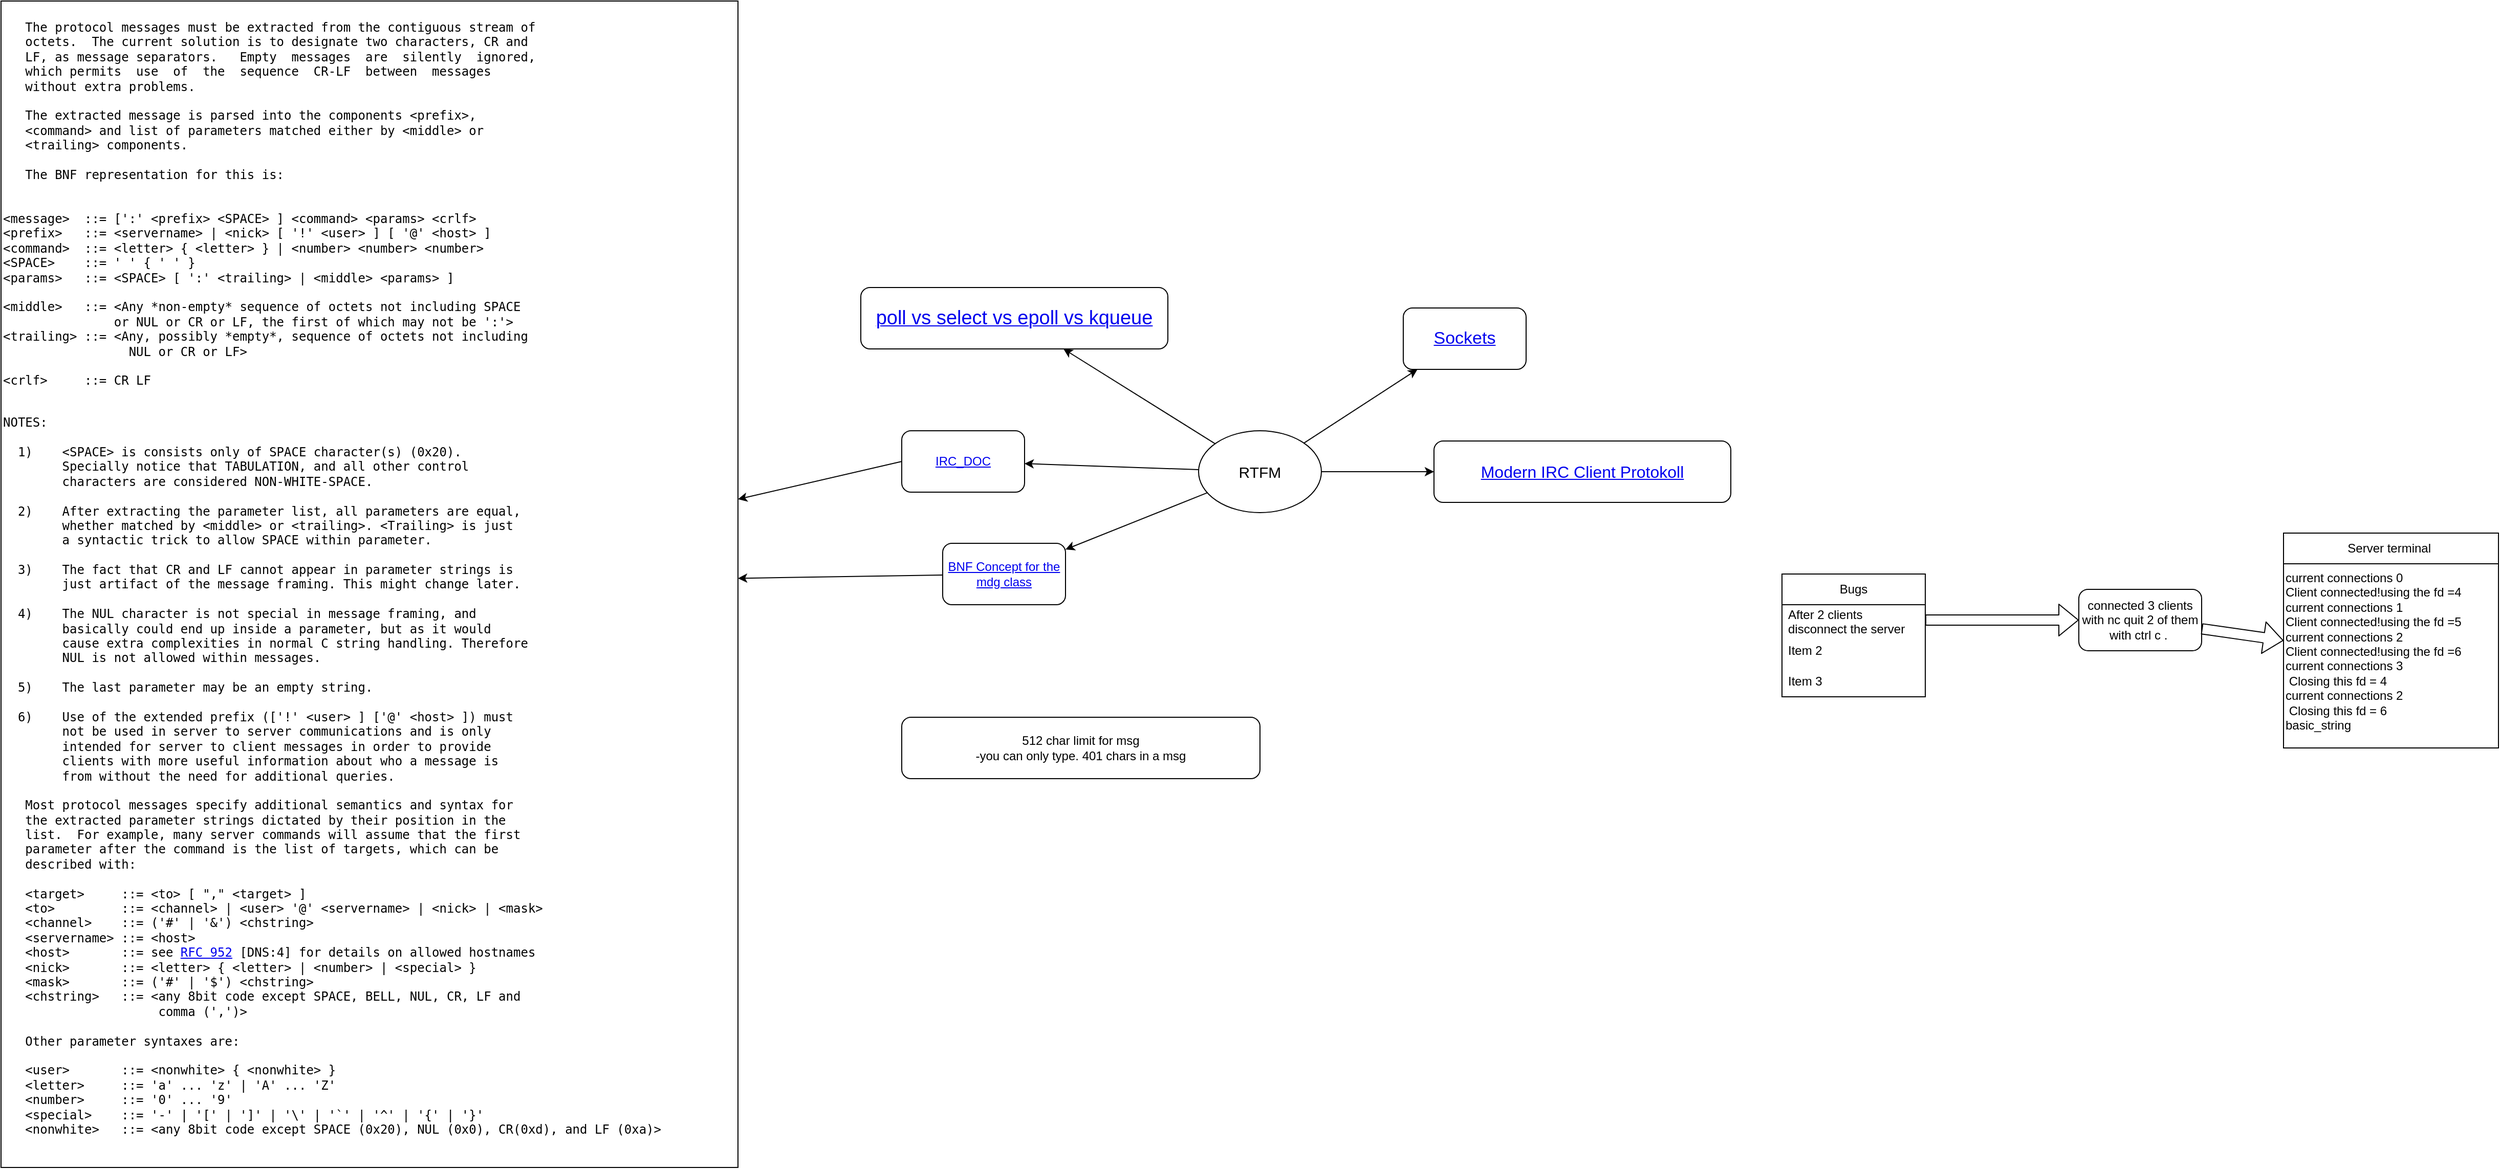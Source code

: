 <mxfile>
    <diagram id="wGuppr9kJ32sMvLZwhZV" name="Page-1">
        <mxGraphModel dx="2043" dy="1606" grid="1" gridSize="10" guides="1" tooltips="1" connect="1" arrows="1" fold="1" page="1" pageScale="1" pageWidth="850" pageHeight="1100" math="0" shadow="0">
            <root>
                <mxCell id="0"/>
                <mxCell id="1" parent="0"/>
                <mxCell id="8" value="&lt;a href=&quot;https://nima101.github.io/io_multiplexing&quot;&gt;&lt;font style=&quot;font-size: 19px;&quot;&gt;poll vs select vs epoll vs kqueue&lt;/font&gt;&lt;/a&gt;" style="rounded=1;whiteSpace=wrap;html=1;" parent="1" vertex="1">
                    <mxGeometry x="50" y="130" width="300" height="60" as="geometry"/>
                </mxCell>
                <mxCell id="9" value="&lt;a href=&quot;https://www.geeksforgeeks.org/socket-programming-cc/&quot;&gt;&lt;font style=&quot;font-size: 17px;&quot;&gt;Sockets&lt;/font&gt;&lt;/a&gt;" style="rounded=1;whiteSpace=wrap;html=1;" parent="1" vertex="1">
                    <mxGeometry x="580" y="150" width="120" height="60" as="geometry"/>
                </mxCell>
                <mxCell id="10" value="RTFM" style="ellipse;whiteSpace=wrap;html=1;fontSize=15;" parent="1" vertex="1">
                    <mxGeometry x="380" y="270" width="120" height="80" as="geometry"/>
                </mxCell>
                <mxCell id="11" value="" style="endArrow=classic;html=1;fontSize=15;" parent="1" source="10" target="8" edge="1">
                    <mxGeometry width="50" height="50" relative="1" as="geometry">
                        <mxPoint x="380" y="400" as="sourcePoint"/>
                        <mxPoint x="430" y="350" as="targetPoint"/>
                    </mxGeometry>
                </mxCell>
                <mxCell id="12" value="" style="endArrow=classic;html=1;fontSize=15;" parent="1" source="10" target="9" edge="1">
                    <mxGeometry width="50" height="50" relative="1" as="geometry">
                        <mxPoint x="470" y="280" as="sourcePoint"/>
                        <mxPoint x="520" y="230" as="targetPoint"/>
                    </mxGeometry>
                </mxCell>
                <mxCell id="15" value="" style="endArrow=classic;html=1;fontColor=#FFFFFF;" parent="1" source="10" target="16" edge="1">
                    <mxGeometry width="50" height="50" relative="1" as="geometry">
                        <mxPoint x="600" y="350" as="sourcePoint"/>
                        <mxPoint x="630" y="323.333" as="targetPoint"/>
                        <Array as="points"/>
                    </mxGeometry>
                </mxCell>
                <mxCell id="16" value="&lt;a href=&quot;https://modern.ircdocs.horse/&quot; style=&quot;font-size: 16px;&quot;&gt;Modern IRC Client Protokoll&lt;/a&gt;" style="rounded=1;whiteSpace=wrap;html=1;fontSize=16;" parent="1" vertex="1">
                    <mxGeometry x="610" y="280" width="290" height="60" as="geometry"/>
                </mxCell>
                <mxCell id="17" value="512 char limit for msg&lt;br&gt;-you can only type. 401 chars in a msg" style="rounded=1;whiteSpace=wrap;html=1;" parent="1" vertex="1">
                    <mxGeometry x="90" y="550" width="350" height="60" as="geometry"/>
                </mxCell>
                <mxCell id="20" value="&lt;a href=&quot;https://www.rfc-editor.org/rfc/rfc1459#section-4.2.3.1&quot;&gt;IRC_DOC&lt;/a&gt;" style="rounded=1;whiteSpace=wrap;html=1;" parent="1" vertex="1">
                    <mxGeometry x="90" y="270" width="120" height="60" as="geometry"/>
                </mxCell>
                <mxCell id="21" value="" style="endArrow=classic;html=1;" parent="1" source="10" target="20" edge="1">
                    <mxGeometry width="50" height="50" relative="1" as="geometry">
                        <mxPoint x="290" y="330" as="sourcePoint"/>
                        <mxPoint x="340" y="280" as="targetPoint"/>
                    </mxGeometry>
                </mxCell>
                <mxCell id="22" value="&lt;a href=&quot;https://en.wikipedia.org/wiki/Backus%E2%80%93Naur_form&quot;&gt;BNF Concept for the mdg class&lt;/a&gt;" style="rounded=1;whiteSpace=wrap;html=1;" parent="1" vertex="1">
                    <mxGeometry x="130" y="380" width="120" height="60" as="geometry"/>
                </mxCell>
                <mxCell id="23" value="" style="endArrow=classic;html=1;" parent="1" source="10" target="22" edge="1">
                    <mxGeometry width="50" height="50" relative="1" as="geometry">
                        <mxPoint x="340" y="380" as="sourcePoint"/>
                        <mxPoint x="450" y="320" as="targetPoint"/>
                    </mxGeometry>
                </mxCell>
                <mxCell id="24" value="" style="endArrow=classic;html=1;" parent="1" source="22" target="25" edge="1">
                    <mxGeometry width="50" height="50" relative="1" as="geometry">
                        <mxPoint x="160" y="370" as="sourcePoint"/>
                        <mxPoint x="40" y="420" as="targetPoint"/>
                    </mxGeometry>
                </mxCell>
                <mxCell id="25" value="&lt;pre class=&quot;newpage&quot;&gt;   The protocol messages must be extracted from the contiguous stream of&lt;br&gt;   octets.  The current solution is to designate two characters, CR and&lt;br&gt;   LF, as message separators.   Empty  messages  are  silently  ignored,&lt;br&gt;   which permits  use  of  the  sequence  CR-LF  between  messages&lt;br&gt;   without extra problems.&lt;br&gt;&lt;br&gt;   The extracted message is parsed into the components &amp;lt;prefix&amp;gt;,&lt;br&gt;   &amp;lt;command&amp;gt; and list of parameters matched either by &amp;lt;middle&amp;gt; or&lt;br&gt;   &amp;lt;trailing&amp;gt; components.&lt;br&gt;&lt;br&gt;   The BNF representation for this is:&lt;br&gt;&lt;br&gt;&lt;br&gt;&amp;lt;message&amp;gt;  ::= [':' &amp;lt;prefix&amp;gt; &amp;lt;SPACE&amp;gt; ] &amp;lt;command&amp;gt; &amp;lt;params&amp;gt; &amp;lt;crlf&amp;gt;&lt;br&gt;&amp;lt;prefix&amp;gt;   ::= &amp;lt;servername&amp;gt; | &amp;lt;nick&amp;gt; [ '!' &amp;lt;user&amp;gt; ] [ '@' &amp;lt;host&amp;gt; ]&lt;br&gt;&amp;lt;command&amp;gt;  ::= &amp;lt;letter&amp;gt; { &amp;lt;letter&amp;gt; } | &amp;lt;number&amp;gt; &amp;lt;number&amp;gt; &amp;lt;number&amp;gt;&lt;br&gt;&amp;lt;SPACE&amp;gt;    ::= ' ' { ' ' }&lt;br&gt;&amp;lt;params&amp;gt;   ::= &amp;lt;SPACE&amp;gt; [ ':' &amp;lt;trailing&amp;gt; | &amp;lt;middle&amp;gt; &amp;lt;params&amp;gt; ]&lt;br&gt;&lt;br&gt;&amp;lt;middle&amp;gt;   ::= &amp;lt;Any *non-empty* sequence of octets not including SPACE&lt;br&gt;               or NUL or CR or LF, the first of which may not be ':'&amp;gt;&lt;br&gt;&amp;lt;trailing&amp;gt; ::= &amp;lt;Any, possibly *empty*, sequence of octets not including&lt;br&gt;                 NUL or CR or LF&amp;gt;&lt;br&gt;&lt;br&gt;&amp;lt;crlf&amp;gt;     ::= CR LF&lt;br&gt;&lt;br&gt;&lt;/pre&gt;&lt;pre class=&quot;newpage&quot;&gt;NOTES:&lt;br&gt;&lt;br&gt;  1)    &amp;lt;SPACE&amp;gt; is consists only of SPACE character(s) (0x20).&lt;br&gt;        Specially notice that TABULATION, and all other control&lt;br&gt;        characters are considered NON-WHITE-SPACE.&lt;br&gt;&lt;br&gt;  2)    After extracting the parameter list, all parameters are equal,&lt;br&gt;        whether matched by &amp;lt;middle&amp;gt; or &amp;lt;trailing&amp;gt;. &amp;lt;Trailing&amp;gt; is just&lt;br&gt;        a syntactic trick to allow SPACE within parameter.&lt;br&gt;&lt;br&gt;  3)    The fact that CR and LF cannot appear in parameter strings is&lt;br&gt;        just artifact of the message framing. This might change later.&lt;br&gt;&lt;br&gt;  4)    The NUL character is not special in message framing, and&lt;br&gt;        basically could end up inside a parameter, but as it would&lt;br&gt;        cause extra complexities in normal C string handling. Therefore&lt;br&gt;        NUL is not allowed within messages.&lt;br&gt;&lt;br&gt;  5)    The last parameter may be an empty string.&lt;br&gt;&lt;br&gt;  6)    Use of the extended prefix (['!' &amp;lt;user&amp;gt; ] ['@' &amp;lt;host&amp;gt; ]) must&lt;br&gt;        not be used in server to server communications and is only&lt;br&gt;        intended for server to client messages in order to provide&lt;br&gt;        clients with more useful information about who a message is&lt;br&gt;        from without the need for additional queries.&lt;br&gt;&lt;br&gt;   Most protocol messages specify additional semantics and syntax for&lt;br&gt;   the extracted parameter strings dictated by their position in the&lt;br&gt;   list.  For example, many server commands will assume that the first&lt;br&gt;   parameter after the command is the list of targets, which can be&lt;br&gt;   described with:&lt;br&gt;&lt;br&gt;   &amp;lt;target&amp;gt;     ::= &amp;lt;to&amp;gt; [ &quot;,&quot; &amp;lt;target&amp;gt; ]&lt;br&gt;   &amp;lt;to&amp;gt;         ::= &amp;lt;channel&amp;gt; | &amp;lt;user&amp;gt; '@' &amp;lt;servername&amp;gt; | &amp;lt;nick&amp;gt; | &amp;lt;mask&amp;gt;&lt;br&gt;   &amp;lt;channel&amp;gt;    ::= ('#' | '&amp;amp;') &amp;lt;chstring&amp;gt;&lt;br&gt;   &amp;lt;servername&amp;gt; ::= &amp;lt;host&amp;gt;&lt;br&gt;   &amp;lt;host&amp;gt;       ::= see &lt;a href=&quot;https://www.rfc-editor.org/rfc/rfc952&quot;&gt;RFC 952&lt;/a&gt; [DNS:4] for details on allowed hostnames&lt;br&gt;   &amp;lt;nick&amp;gt;       ::= &amp;lt;letter&amp;gt; { &amp;lt;letter&amp;gt; | &amp;lt;number&amp;gt; | &amp;lt;special&amp;gt; }&lt;br&gt;   &amp;lt;mask&amp;gt;       ::= ('#' | '$') &amp;lt;chstring&amp;gt;&lt;br&gt;   &amp;lt;chstring&amp;gt;   ::= &amp;lt;any 8bit code except SPACE, BELL, NUL, CR, LF and&lt;br&gt;                     comma (',')&amp;gt;&lt;br&gt;&lt;br&gt;   Other parameter syntaxes are:&lt;br&gt;&lt;br&gt;   &amp;lt;user&amp;gt;       ::= &amp;lt;nonwhite&amp;gt; { &amp;lt;nonwhite&amp;gt; }&lt;br&gt;   &amp;lt;letter&amp;gt;     ::= 'a' ... 'z' | 'A' ... 'Z'&lt;br&gt;   &amp;lt;number&amp;gt;     ::= '0' ... '9'&lt;br&gt;   &amp;lt;special&amp;gt;    ::= '-' | '[' | ']' | '\' | '`' | '^' | '{' | '}'&lt;br&gt;   &amp;lt;nonwhite&amp;gt;   ::= &amp;lt;any 8bit code except SPACE (0x20), NUL (0x0), CR(0xd), and LF (0xa)&amp;gt;&lt;/pre&gt;" style="text;whiteSpace=wrap;html=1;strokeColor=default;fillColor=default;" parent="1" vertex="1">
                    <mxGeometry x="-790" y="-150" width="720" height="1140" as="geometry"/>
                </mxCell>
                <mxCell id="26" value="" style="endArrow=classic;html=1;exitX=0;exitY=0.5;exitDx=0;exitDy=0;" parent="1" source="20" target="25" edge="1">
                    <mxGeometry width="50" height="50" relative="1" as="geometry">
                        <mxPoint x="-60" y="390" as="sourcePoint"/>
                        <mxPoint x="-10" y="340" as="targetPoint"/>
                    </mxGeometry>
                </mxCell>
                <mxCell id="27" value="Bugs" style="swimlane;fontStyle=0;childLayout=stackLayout;horizontal=1;startSize=30;horizontalStack=0;resizeParent=1;resizeParentMax=0;resizeLast=0;collapsible=1;marginBottom=0;whiteSpace=wrap;html=1;" vertex="1" parent="1">
                    <mxGeometry x="950" y="410" width="140" height="120" as="geometry"/>
                </mxCell>
                <mxCell id="28" value="After 2 clients disconnect the server shuts down" style="text;strokeColor=none;fillColor=none;align=left;verticalAlign=middle;spacingLeft=4;spacingRight=4;overflow=hidden;points=[[0,0.5],[1,0.5]];portConstraint=eastwest;rotatable=0;whiteSpace=wrap;html=1;" vertex="1" parent="27">
                    <mxGeometry y="30" width="140" height="30" as="geometry"/>
                </mxCell>
                <mxCell id="29" value="Item 2" style="text;strokeColor=none;fillColor=none;align=left;verticalAlign=middle;spacingLeft=4;spacingRight=4;overflow=hidden;points=[[0,0.5],[1,0.5]];portConstraint=eastwest;rotatable=0;whiteSpace=wrap;html=1;" vertex="1" parent="27">
                    <mxGeometry y="60" width="140" height="30" as="geometry"/>
                </mxCell>
                <mxCell id="30" value="Item 3" style="text;strokeColor=none;fillColor=none;align=left;verticalAlign=middle;spacingLeft=4;spacingRight=4;overflow=hidden;points=[[0,0.5],[1,0.5]];portConstraint=eastwest;rotatable=0;whiteSpace=wrap;html=1;" vertex="1" parent="27">
                    <mxGeometry y="90" width="140" height="30" as="geometry"/>
                </mxCell>
                <mxCell id="32" value="connected 3 clients with nc quit 2 of them with ctrl c .&amp;nbsp;" style="rounded=1;whiteSpace=wrap;html=1;" vertex="1" parent="1">
                    <mxGeometry x="1240" y="425" width="120" height="60" as="geometry"/>
                </mxCell>
                <mxCell id="33" value="" style="shape=flexArrow;endArrow=classic;html=1;exitX=1;exitY=0.5;exitDx=0;exitDy=0;entryX=0;entryY=0.5;entryDx=0;entryDy=0;" edge="1" parent="1" source="28" target="32">
                    <mxGeometry width="50" height="50" relative="1" as="geometry">
                        <mxPoint x="1150" y="470" as="sourcePoint"/>
                        <mxPoint x="1200" y="420" as="targetPoint"/>
                    </mxGeometry>
                </mxCell>
                <mxCell id="34" value="current connections 0&#10;Client connected!using the fd =4&#10;current connections 1&#10;Client connected!using the fd =5&#10;current connections 2&#10;Client connected!using the fd =6&#10;current connections 3&#10; Closing this fd = 4&#10;current connections 2&#10; Closing this fd = 6&#10;basic_string" style="text;whiteSpace=wrap;html=1;fillColor=default;strokeColor=default;" vertex="1" parent="1">
                    <mxGeometry x="1440" y="400" width="210" height="180" as="geometry"/>
                </mxCell>
                <mxCell id="35" value="Server terminal&amp;nbsp;" style="text;html=1;strokeColor=default;fillColor=none;align=center;verticalAlign=middle;whiteSpace=wrap;rounded=0;" vertex="1" parent="1">
                    <mxGeometry x="1440" y="370" width="210" height="30" as="geometry"/>
                </mxCell>
                <mxCell id="36" value="" style="shape=flexArrow;endArrow=classic;html=1;" edge="1" parent="1" source="32" target="34">
                    <mxGeometry width="50" height="50" relative="1" as="geometry">
                        <mxPoint x="1360" y="450" as="sourcePoint"/>
                        <mxPoint x="1410" y="400" as="targetPoint"/>
                    </mxGeometry>
                </mxCell>
            </root>
        </mxGraphModel>
    </diagram>
</mxfile>